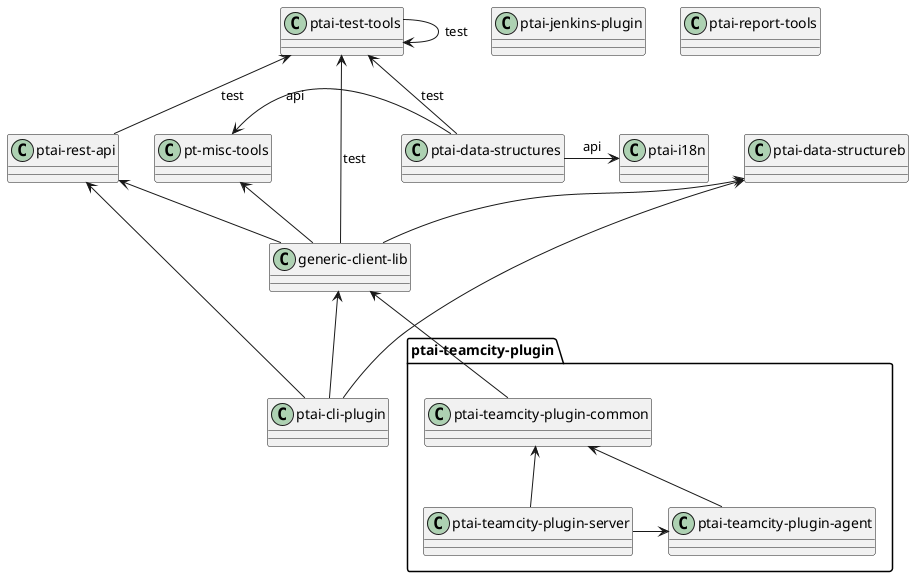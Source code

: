 @startuml

class pt-misc-tools
class ptai-test-tools
class ptai-i18n
class ptai-rest-api
class ptai-data-structures
class generic-client-lib
class ptai-cli-plugin
class ptai-jenkins-plugin
class ptai-report-tools

package ptai-teamcity-plugin {
    class ptai-teamcity-plugin-common
    class ptai-teamcity-plugin-agent
    class ptai-teamcity-plugin-server

    "ptai-teamcity-plugin-common" -up-> "generic-client-lib"
    "ptai-teamcity-plugin-agent" -up-> "ptai-teamcity-plugin-common"
    "ptai-teamcity-plugin-server" -up-> "ptai-teamcity-plugin-common"
    "ptai-teamcity-plugin-server" -> "ptai-teamcity-plugin-agent"
}

"ptai-test-tools" --> "ptai-test-tools" : test
"ptai-rest-api" -up-> "ptai-test-tools" : test

"ptai-data-structures" -> "ptai-i18n" : api
"ptai-data-structures" -> "pt-misc-tools" : api
"ptai-data-structures" -up-> "ptai-test-tools" : test

"ptai-cli-plugin" -up-> "generic-client-lib"
"ptai-cli-plugin" -up-> "ptai-data-structureb"
"ptai-cli-plugin" -up-> "ptai-rest-api"

"generic-client-lib" -up-> "pt-misc-tools"
"generic-client-lib" -up-> "ptai-data-structureb"
"generic-client-lib" -up-> "ptai-rest-api"
"generic-client-lib" -up-> "ptai-test-tools" : test

@enduml